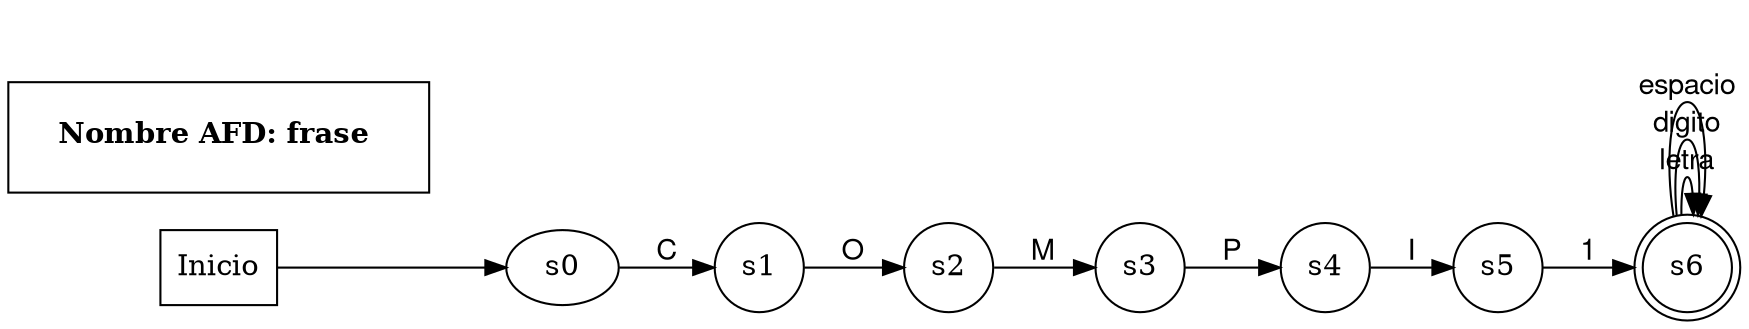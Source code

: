 digraph grafo_afd {

 fontname="Helvetica,Arial,sans-serif"

edge [fontname="Helvetica,Arial,sans-serif"]

rankdir=LR;

s6[shape=doublecircle]

Inicio [shape=box]

Inicio -> s0

node [shape = circle];

s0->s1[label = "C"];

s1->s2[label = "O"];

s2->s3[label = "M"];

s3->s4[label = "P"];

s4->s5[label = "I"];

s5->s6[label = "1"];

s6->s6[label = "letra"];

s6->s6[label = "digito"];

s6->s6[label = "espacio"];

afd [ 

fillcolor="#ff880022"

label=<<table border="0" cellborder="1" cellspacing="0" cellpadding="18"> 

<tr> <td> <b>Nombre AFD: frase </b> </td> </tr> 

</table>> 

shape=plain 

 ]

} 


